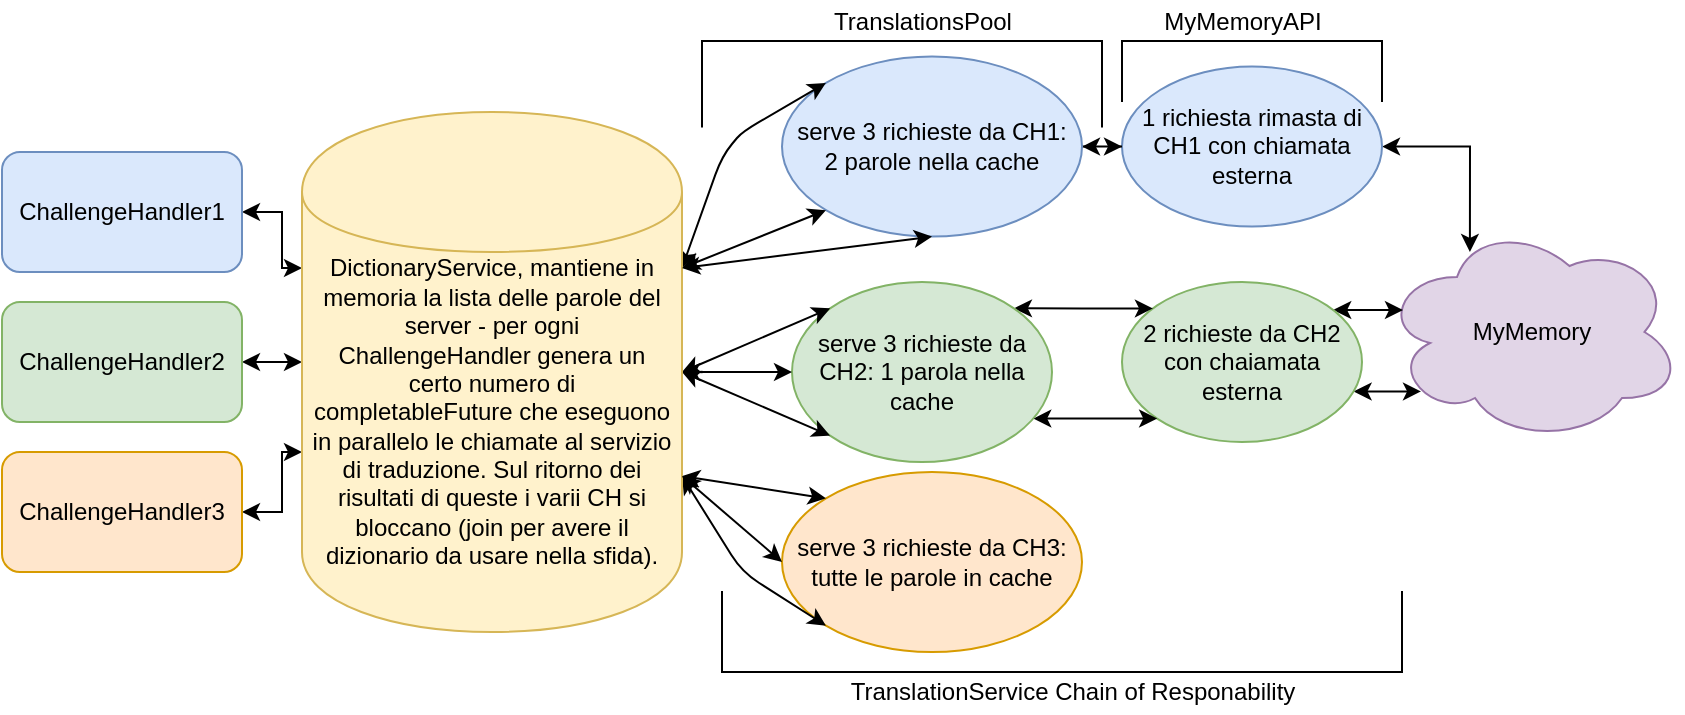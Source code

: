 <mxfile version="12.8.8" type="device"><diagram id="QF796maogHJ8eNjyWoyu" name="Page-1"><mxGraphModel dx="1102" dy="589" grid="1" gridSize="10" guides="1" tooltips="1" connect="1" arrows="1" fold="1" page="1" pageScale="1" pageWidth="850" pageHeight="1100" math="0" shadow="0"><root><mxCell id="0"/><mxCell id="1" parent="0"/><mxCell id="AdBUB6DM_KiWjDS0x38u-1" value="MyMemory" style="ellipse;shape=cloud;whiteSpace=wrap;html=1;fillColor=#e1d5e7;strokeColor=#9673a6;" parent="1" vertex="1"><mxGeometry x="700" y="185" width="150" height="110" as="geometry"/></mxCell><mxCell id="AdBUB6DM_KiWjDS0x38u-8" value="" style="edgeStyle=orthogonalEdgeStyle;rounded=0;orthogonalLoop=1;jettySize=auto;html=1;entryX=0.13;entryY=0.77;entryDx=0;entryDy=0;entryPerimeter=0;startArrow=classic;startFill=1;" parent="1" source="AdBUB6DM_KiWjDS0x38u-3" target="AdBUB6DM_KiWjDS0x38u-1" edge="1"><mxGeometry relative="1" as="geometry"><mxPoint x="770" y="175" as="targetPoint"/><Array as="points"><mxPoint x="690" y="270"/><mxPoint x="690" y="270"/></Array></mxGeometry></mxCell><mxCell id="AdBUB6DM_KiWjDS0x38u-20" value="" style="edgeStyle=orthogonalEdgeStyle;rounded=0;orthogonalLoop=1;jettySize=auto;html=1;entryX=0.07;entryY=0.4;entryDx=0;entryDy=0;entryPerimeter=0;startArrow=classic;startFill=1;" parent="1" source="AdBUB6DM_KiWjDS0x38u-3" target="AdBUB6DM_KiWjDS0x38u-1" edge="1"><mxGeometry relative="1" as="geometry"><mxPoint x="570" y="375" as="targetPoint"/><Array as="points"><mxPoint x="640" y="229"/><mxPoint x="640" y="229"/></Array></mxGeometry></mxCell><mxCell id="AdBUB6DM_KiWjDS0x38u-3" value="2 richieste da CH2 con chaiamata esterna" style="ellipse;whiteSpace=wrap;html=1;fillColor=#d5e8d4;strokeColor=#82b366;" parent="1" vertex="1"><mxGeometry x="570" y="215" width="120" height="80" as="geometry"/></mxCell><mxCell id="AdBUB6DM_KiWjDS0x38u-7" value="" style="edgeStyle=orthogonalEdgeStyle;rounded=0;orthogonalLoop=1;jettySize=auto;html=1;entryX=0;entryY=1;entryDx=0;entryDy=0;startArrow=classic;startFill=1;" parent="1" source="AdBUB6DM_KiWjDS0x38u-4" target="AdBUB6DM_KiWjDS0x38u-3" edge="1"><mxGeometry relative="1" as="geometry"><Array as="points"><mxPoint x="460" y="283"/><mxPoint x="460" y="283"/></Array></mxGeometry></mxCell><mxCell id="AdBUB6DM_KiWjDS0x38u-71" value="" style="edgeStyle=orthogonalEdgeStyle;rounded=0;orthogonalLoop=1;jettySize=auto;html=1;startArrow=classic;startFill=1;endArrow=classic;endFill=1;exitX=1;exitY=0;exitDx=0;exitDy=0;" parent="1" source="AdBUB6DM_KiWjDS0x38u-4" target="AdBUB6DM_KiWjDS0x38u-3" edge="1"><mxGeometry relative="1" as="geometry"><Array as="points"><mxPoint x="550" y="228"/><mxPoint x="550" y="228"/></Array></mxGeometry></mxCell><mxCell id="AdBUB6DM_KiWjDS0x38u-4" value="serve 3 richieste da CH2: 1 parola nella cache" style="ellipse;whiteSpace=wrap;html=1;fillColor=#d5e8d4;strokeColor=#82b366;" parent="1" vertex="1"><mxGeometry x="405" y="215" width="130" height="90" as="geometry"/></mxCell><mxCell id="AdBUB6DM_KiWjDS0x38u-10" value="" style="edgeStyle=orthogonalEdgeStyle;rounded=0;orthogonalLoop=1;jettySize=auto;html=1;entryX=0;entryY=0.5;entryDx=0;entryDy=0;startArrow=classic;startFill=1;exitX=1;exitY=0.5;exitDx=0;exitDy=0;" parent="1" source="AdBUB6DM_KiWjDS0x38u-66" target="AdBUB6DM_KiWjDS0x38u-4" edge="1"><mxGeometry relative="1" as="geometry"><mxPoint x="370" y="255" as="sourcePoint"/><mxPoint x="250" y="375" as="targetPoint"/></mxGeometry></mxCell><mxCell id="AdBUB6DM_KiWjDS0x38u-23" value="" style="endArrow=classic;startArrow=classic;html=1;entryX=0;entryY=0;entryDx=0;entryDy=0;exitX=1;exitY=0.5;exitDx=0;exitDy=0;" parent="1" source="AdBUB6DM_KiWjDS0x38u-66" target="AdBUB6DM_KiWjDS0x38u-4" edge="1"><mxGeometry width="50" height="50" relative="1" as="geometry"><mxPoint x="370" y="255" as="sourcePoint"/><mxPoint x="360" y="175" as="targetPoint"/></mxGeometry></mxCell><mxCell id="AdBUB6DM_KiWjDS0x38u-24" value="" style="endArrow=classic;startArrow=classic;html=1;entryX=0;entryY=1;entryDx=0;entryDy=0;exitX=1;exitY=0.5;exitDx=0;exitDy=0;" parent="1" source="AdBUB6DM_KiWjDS0x38u-66" target="AdBUB6DM_KiWjDS0x38u-4" edge="1"><mxGeometry width="50" height="50" relative="1" as="geometry"><mxPoint x="370" y="255" as="sourcePoint"/><mxPoint x="360" y="210" as="targetPoint"/><Array as="points"/></mxGeometry></mxCell><mxCell id="AdBUB6DM_KiWjDS0x38u-27" value="" style="edgeStyle=orthogonalEdgeStyle;rounded=0;orthogonalLoop=1;jettySize=auto;html=1;startArrow=classic;startFill=1;endArrow=classic;endFill=1;" parent="1" source="AdBUB6DM_KiWjDS0x38u-26" edge="1"><mxGeometry relative="1" as="geometry"><mxPoint x="160" y="255" as="targetPoint"/></mxGeometry></mxCell><mxCell id="AdBUB6DM_KiWjDS0x38u-26" value="ChallengeHandler2" style="rounded=1;whiteSpace=wrap;html=1;fillColor=#d5e8d4;strokeColor=#82b366;" parent="1" vertex="1"><mxGeometry x="10" y="225" width="120" height="60" as="geometry"/></mxCell><mxCell id="AdBUB6DM_KiWjDS0x38u-67" value="" style="edgeStyle=orthogonalEdgeStyle;rounded=0;orthogonalLoop=1;jettySize=auto;html=1;startArrow=classic;startFill=1;endArrow=classic;endFill=1;" parent="1" source="AdBUB6DM_KiWjDS0x38u-31" target="AdBUB6DM_KiWjDS0x38u-66" edge="1"><mxGeometry relative="1" as="geometry"><Array as="points"><mxPoint x="150" y="330"/><mxPoint x="150" y="300"/></Array></mxGeometry></mxCell><mxCell id="AdBUB6DM_KiWjDS0x38u-31" value="ChallengeHandler3" style="rounded=1;whiteSpace=wrap;html=1;fillColor=#ffe6cc;strokeColor=#d79b00;" parent="1" vertex="1"><mxGeometry x="10" y="300" width="120" height="60" as="geometry"/></mxCell><mxCell id="AdBUB6DM_KiWjDS0x38u-30" style="edgeStyle=orthogonalEdgeStyle;rounded=0;orthogonalLoop=1;jettySize=auto;html=1;exitX=1;exitY=0.5;exitDx=0;exitDy=0;entryX=0;entryY=0.3;entryDx=0;entryDy=0;startArrow=classic;startFill=1;endArrow=classic;endFill=1;" parent="1" source="AdBUB6DM_KiWjDS0x38u-28" target="AdBUB6DM_KiWjDS0x38u-66" edge="1"><mxGeometry relative="1" as="geometry"><mxPoint x="190.754" y="166.612" as="targetPoint"/></mxGeometry></mxCell><mxCell id="AdBUB6DM_KiWjDS0x38u-28" value="ChallengeHandler1" style="rounded=1;whiteSpace=wrap;html=1;fillColor=#dae8fc;strokeColor=#6c8ebf;" parent="1" vertex="1"><mxGeometry x="10" y="150" width="120" height="60" as="geometry"/></mxCell><mxCell id="AdBUB6DM_KiWjDS0x38u-42" value="" style="edgeStyle=orthogonalEdgeStyle;rounded=0;orthogonalLoop=1;jettySize=auto;html=1;entryX=0.293;entryY=0.136;entryDx=0;entryDy=0;entryPerimeter=0;startArrow=classic;startFill=1;exitX=1;exitY=0.5;exitDx=0;exitDy=0;" parent="1" source="AdBUB6DM_KiWjDS0x38u-44" target="AdBUB6DM_KiWjDS0x38u-1" edge="1"><mxGeometry relative="1" as="geometry"><mxPoint x="744" y="150.666" as="targetPoint"/><Array as="points"><mxPoint x="744" y="147"/></Array></mxGeometry></mxCell><mxCell id="AdBUB6DM_KiWjDS0x38u-44" value="1 richiesta rimasta di CH1 con chiamata esterna" style="ellipse;whiteSpace=wrap;html=1;fillColor=#dae8fc;strokeColor=#6c8ebf;" parent="1" vertex="1"><mxGeometry x="570" y="107.28" width="130" height="80" as="geometry"/></mxCell><mxCell id="AdBUB6DM_KiWjDS0x38u-45" value="" style="edgeStyle=orthogonalEdgeStyle;rounded=0;orthogonalLoop=1;jettySize=auto;html=1;entryX=0;entryY=0.5;entryDx=0;entryDy=0;startArrow=classic;startFill=1;" parent="1" source="AdBUB6DM_KiWjDS0x38u-47" target="AdBUB6DM_KiWjDS0x38u-44" edge="1"><mxGeometry relative="1" as="geometry"><Array as="points"/></mxGeometry></mxCell><mxCell id="AdBUB6DM_KiWjDS0x38u-47" value="serve 3 richieste da CH1:&lt;br&gt;2 parole nella cache" style="ellipse;whiteSpace=wrap;html=1;fillColor=#dae8fc;strokeColor=#6c8ebf;" parent="1" vertex="1"><mxGeometry x="400" y="102.28" width="150" height="90" as="geometry"/></mxCell><mxCell id="AdBUB6DM_KiWjDS0x38u-49" value="" style="endArrow=classic;startArrow=classic;html=1;entryX=0;entryY=0;entryDx=0;entryDy=0;exitX=1;exitY=0.3;exitDx=0;exitDy=0;" parent="1" source="AdBUB6DM_KiWjDS0x38u-66" target="AdBUB6DM_KiWjDS0x38u-47" edge="1"><mxGeometry width="50" height="50" relative="1" as="geometry"><mxPoint x="410" y="195.28" as="sourcePoint"/><mxPoint x="380" y="67.28" as="targetPoint"/><Array as="points"><mxPoint x="370" y="152"/><mxPoint x="380" y="140"/></Array></mxGeometry></mxCell><mxCell id="AdBUB6DM_KiWjDS0x38u-50" value="" style="endArrow=classic;startArrow=classic;html=1;entryX=0;entryY=1;entryDx=0;entryDy=0;exitX=1;exitY=0.3;exitDx=0;exitDy=0;" parent="1" source="AdBUB6DM_KiWjDS0x38u-66" target="AdBUB6DM_KiWjDS0x38u-47" edge="1"><mxGeometry width="50" height="50" relative="1" as="geometry"><mxPoint x="330" y="160" as="sourcePoint"/><mxPoint x="320" y="115" as="targetPoint"/><Array as="points"/></mxGeometry></mxCell><mxCell id="AdBUB6DM_KiWjDS0x38u-54" value="serve 3 richieste da CH3:&lt;br&gt;tutte le parole in cache" style="ellipse;whiteSpace=wrap;html=1;fillColor=#ffe6cc;strokeColor=#d79b00;" parent="1" vertex="1"><mxGeometry x="400" y="310" width="150" height="90" as="geometry"/></mxCell><mxCell id="AdBUB6DM_KiWjDS0x38u-64" value="" style="endArrow=classic;startArrow=classic;html=1;entryX=1;entryY=0.7;entryDx=0;entryDy=0;exitX=0;exitY=1;exitDx=0;exitDy=0;" parent="1" source="AdBUB6DM_KiWjDS0x38u-54" target="AdBUB6DM_KiWjDS0x38u-66" edge="1"><mxGeometry width="50" height="50" relative="1" as="geometry"><mxPoint x="300" y="400" as="sourcePoint"/><mxPoint x="339.246" y="343.388" as="targetPoint"/><Array as="points"><mxPoint x="380" y="360"/></Array></mxGeometry></mxCell><mxCell id="AdBUB6DM_KiWjDS0x38u-65" value="" style="endArrow=classic;startArrow=classic;html=1;exitX=1;exitY=0.7;exitDx=0;exitDy=0;entryX=0;entryY=0;entryDx=0;entryDy=0;" parent="1" source="AdBUB6DM_KiWjDS0x38u-66" target="AdBUB6DM_KiWjDS0x38u-54" edge="1"><mxGeometry width="50" height="50" relative="1" as="geometry"><mxPoint x="339.246" y="343.388" as="sourcePoint"/><mxPoint x="410" y="295" as="targetPoint"/></mxGeometry></mxCell><mxCell id="AdBUB6DM_KiWjDS0x38u-66" value="&lt;span style=&quot;white-space: normal&quot;&gt;DictionaryService, mantiene in memoria la lista delle parole del server - per ogni ChallengeHandler genera un certo numero di completableFuture che eseguono in parallelo le chiamate al servizio di traduzione. Sul ritorno dei risultati di queste i varii CH si bloccano (join per avere il dizionario da usare nella sfida).&lt;/span&gt;" style="shape=cylinder;whiteSpace=wrap;html=1;boundedLbl=1;backgroundOutline=1;fillColor=#fff2cc;strokeColor=#d6b656;spacingLeft=0;spacing=6;" parent="1" vertex="1"><mxGeometry x="160" y="130" width="190" height="260" as="geometry"/></mxCell><mxCell id="AdBUB6DM_KiWjDS0x38u-69" value="" style="endArrow=classic;startArrow=classic;html=1;exitX=1;exitY=0.3;exitDx=0;exitDy=0;entryX=0.5;entryY=1;entryDx=0;entryDy=0;" parent="1" source="AdBUB6DM_KiWjDS0x38u-66" target="AdBUB6DM_KiWjDS0x38u-47" edge="1"><mxGeometry width="50" height="50" relative="1" as="geometry"><mxPoint x="580" y="310" as="sourcePoint"/><mxPoint x="630" y="260" as="targetPoint"/><Array as="points"/></mxGeometry></mxCell><mxCell id="AdBUB6DM_KiWjDS0x38u-70" value="" style="endArrow=classic;startArrow=classic;html=1;exitX=1;exitY=0.7;exitDx=0;exitDy=0;entryX=0;entryY=0.5;entryDx=0;entryDy=0;" parent="1" source="AdBUB6DM_KiWjDS0x38u-66" target="AdBUB6DM_KiWjDS0x38u-54" edge="1"><mxGeometry width="50" height="50" relative="1" as="geometry"><mxPoint x="380" y="335" as="sourcePoint"/><mxPoint x="430" y="285" as="targetPoint"/></mxGeometry></mxCell><mxCell id="msVuSD4vkGqWQ1kMtJBY-3" value="" style="shape=partialRectangle;whiteSpace=wrap;html=1;bottom=1;right=1;left=1;top=0;fillColor=none;routingCenterX=-0.5;rotation=-180;" vertex="1" parent="1"><mxGeometry x="570" y="94.56" width="130" height="30" as="geometry"/></mxCell><mxCell id="msVuSD4vkGqWQ1kMtJBY-4" value="" style="shape=partialRectangle;whiteSpace=wrap;html=1;bottom=1;right=1;left=1;top=0;fillColor=none;routingCenterX=-0.5;rotation=-180;" vertex="1" parent="1"><mxGeometry x="360" y="94.56" width="200" height="42.72" as="geometry"/></mxCell><mxCell id="msVuSD4vkGqWQ1kMtJBY-5" value="TranslationsPool" style="text;html=1;align=center;verticalAlign=middle;resizable=0;points=[];autosize=1;" vertex="1" parent="1"><mxGeometry x="420" y="74.56" width="100" height="20" as="geometry"/></mxCell><mxCell id="msVuSD4vkGqWQ1kMtJBY-6" value="MyMemoryAPI" style="text;html=1;align=center;verticalAlign=middle;resizable=0;points=[];autosize=1;" vertex="1" parent="1"><mxGeometry x="585" y="74.56" width="90" height="20" as="geometry"/></mxCell><mxCell id="msVuSD4vkGqWQ1kMtJBY-7" value="&amp;nbsp; &amp;nbsp; &amp;nbsp; &amp;nbsp; &amp;nbsp; &amp;nbsp; &amp;nbsp; &amp;nbsp; &amp;nbsp; &amp;nbsp; &amp;nbsp; &amp;nbsp; &amp;nbsp; &amp;nbsp; &amp;nbsp; &amp;nbsp;&amp;nbsp;" style="shape=partialRectangle;whiteSpace=wrap;html=1;bottom=1;right=1;left=1;top=0;fillColor=none;routingCenterX=-0.5;" vertex="1" parent="1"><mxGeometry x="370" y="370" width="340" height="40" as="geometry"/></mxCell><mxCell id="msVuSD4vkGqWQ1kMtJBY-9" value="TranslationService Chain of Responability" style="text;html=1;align=center;verticalAlign=middle;resizable=0;points=[];autosize=1;" vertex="1" parent="1"><mxGeometry x="425" y="410" width="240" height="20" as="geometry"/></mxCell></root></mxGraphModel></diagram></mxfile>